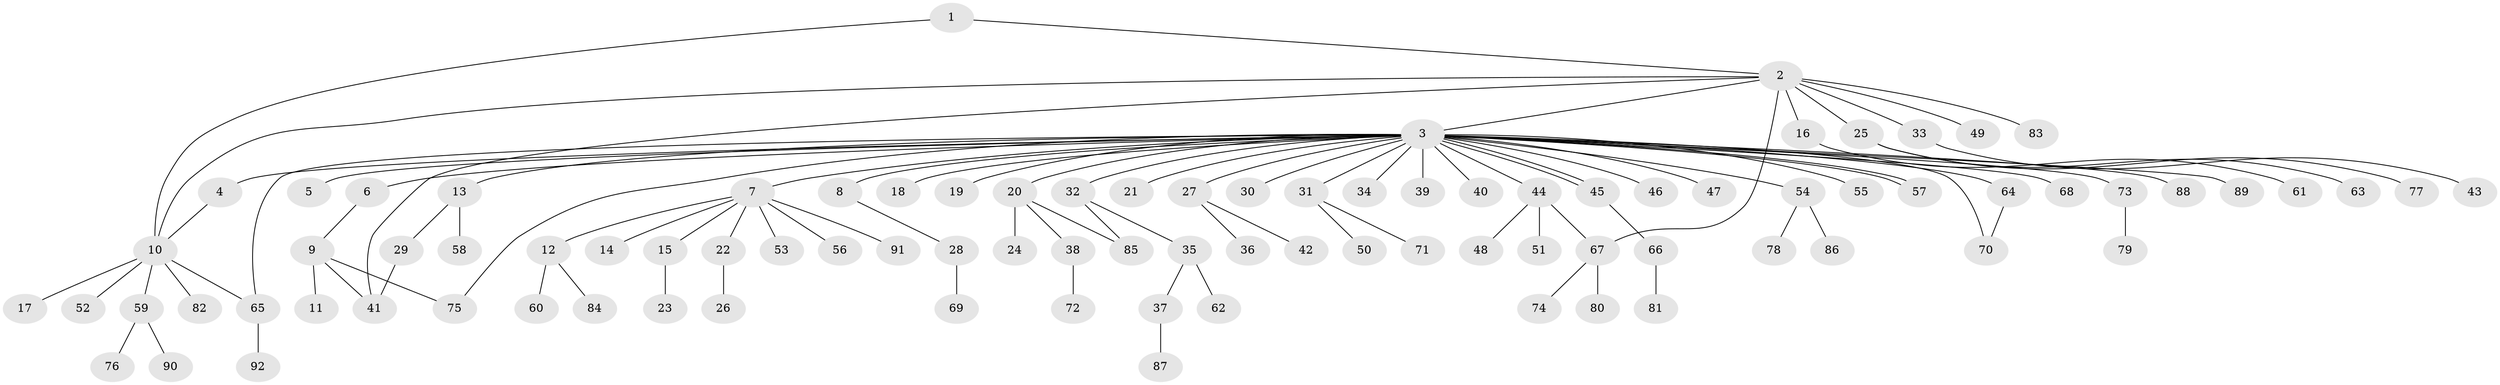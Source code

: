 // coarse degree distribution, {7: 0.014285714285714285, 9: 0.014285714285714285, 34: 0.014285714285714285, 2: 0.2, 1: 0.6571428571428571, 8: 0.014285714285714285, 5: 0.014285714285714285, 4: 0.014285714285714285, 3: 0.04285714285714286, 6: 0.014285714285714285}
// Generated by graph-tools (version 1.1) at 2025/23/03/03/25 07:23:52]
// undirected, 92 vertices, 102 edges
graph export_dot {
graph [start="1"]
  node [color=gray90,style=filled];
  1;
  2;
  3;
  4;
  5;
  6;
  7;
  8;
  9;
  10;
  11;
  12;
  13;
  14;
  15;
  16;
  17;
  18;
  19;
  20;
  21;
  22;
  23;
  24;
  25;
  26;
  27;
  28;
  29;
  30;
  31;
  32;
  33;
  34;
  35;
  36;
  37;
  38;
  39;
  40;
  41;
  42;
  43;
  44;
  45;
  46;
  47;
  48;
  49;
  50;
  51;
  52;
  53;
  54;
  55;
  56;
  57;
  58;
  59;
  60;
  61;
  62;
  63;
  64;
  65;
  66;
  67;
  68;
  69;
  70;
  71;
  72;
  73;
  74;
  75;
  76;
  77;
  78;
  79;
  80;
  81;
  82;
  83;
  84;
  85;
  86;
  87;
  88;
  89;
  90;
  91;
  92;
  1 -- 2;
  1 -- 10;
  2 -- 3;
  2 -- 10;
  2 -- 16;
  2 -- 25;
  2 -- 33;
  2 -- 41;
  2 -- 49;
  2 -- 67;
  2 -- 83;
  3 -- 4;
  3 -- 5;
  3 -- 6;
  3 -- 7;
  3 -- 8;
  3 -- 13;
  3 -- 18;
  3 -- 19;
  3 -- 20;
  3 -- 21;
  3 -- 27;
  3 -- 30;
  3 -- 31;
  3 -- 32;
  3 -- 34;
  3 -- 39;
  3 -- 40;
  3 -- 44;
  3 -- 45;
  3 -- 45;
  3 -- 46;
  3 -- 47;
  3 -- 54;
  3 -- 55;
  3 -- 57;
  3 -- 57;
  3 -- 64;
  3 -- 65;
  3 -- 68;
  3 -- 70;
  3 -- 73;
  3 -- 75;
  3 -- 88;
  3 -- 89;
  4 -- 10;
  6 -- 9;
  7 -- 12;
  7 -- 14;
  7 -- 15;
  7 -- 22;
  7 -- 53;
  7 -- 56;
  7 -- 91;
  8 -- 28;
  9 -- 11;
  9 -- 41;
  9 -- 75;
  10 -- 17;
  10 -- 52;
  10 -- 59;
  10 -- 65;
  10 -- 82;
  12 -- 60;
  12 -- 84;
  13 -- 29;
  13 -- 58;
  15 -- 23;
  16 -- 61;
  20 -- 24;
  20 -- 38;
  20 -- 85;
  22 -- 26;
  25 -- 63;
  25 -- 77;
  27 -- 36;
  27 -- 42;
  28 -- 69;
  29 -- 41;
  31 -- 50;
  31 -- 71;
  32 -- 35;
  32 -- 85;
  33 -- 43;
  35 -- 37;
  35 -- 62;
  37 -- 87;
  38 -- 72;
  44 -- 48;
  44 -- 51;
  44 -- 67;
  45 -- 66;
  54 -- 78;
  54 -- 86;
  59 -- 76;
  59 -- 90;
  64 -- 70;
  65 -- 92;
  66 -- 81;
  67 -- 74;
  67 -- 80;
  73 -- 79;
}
